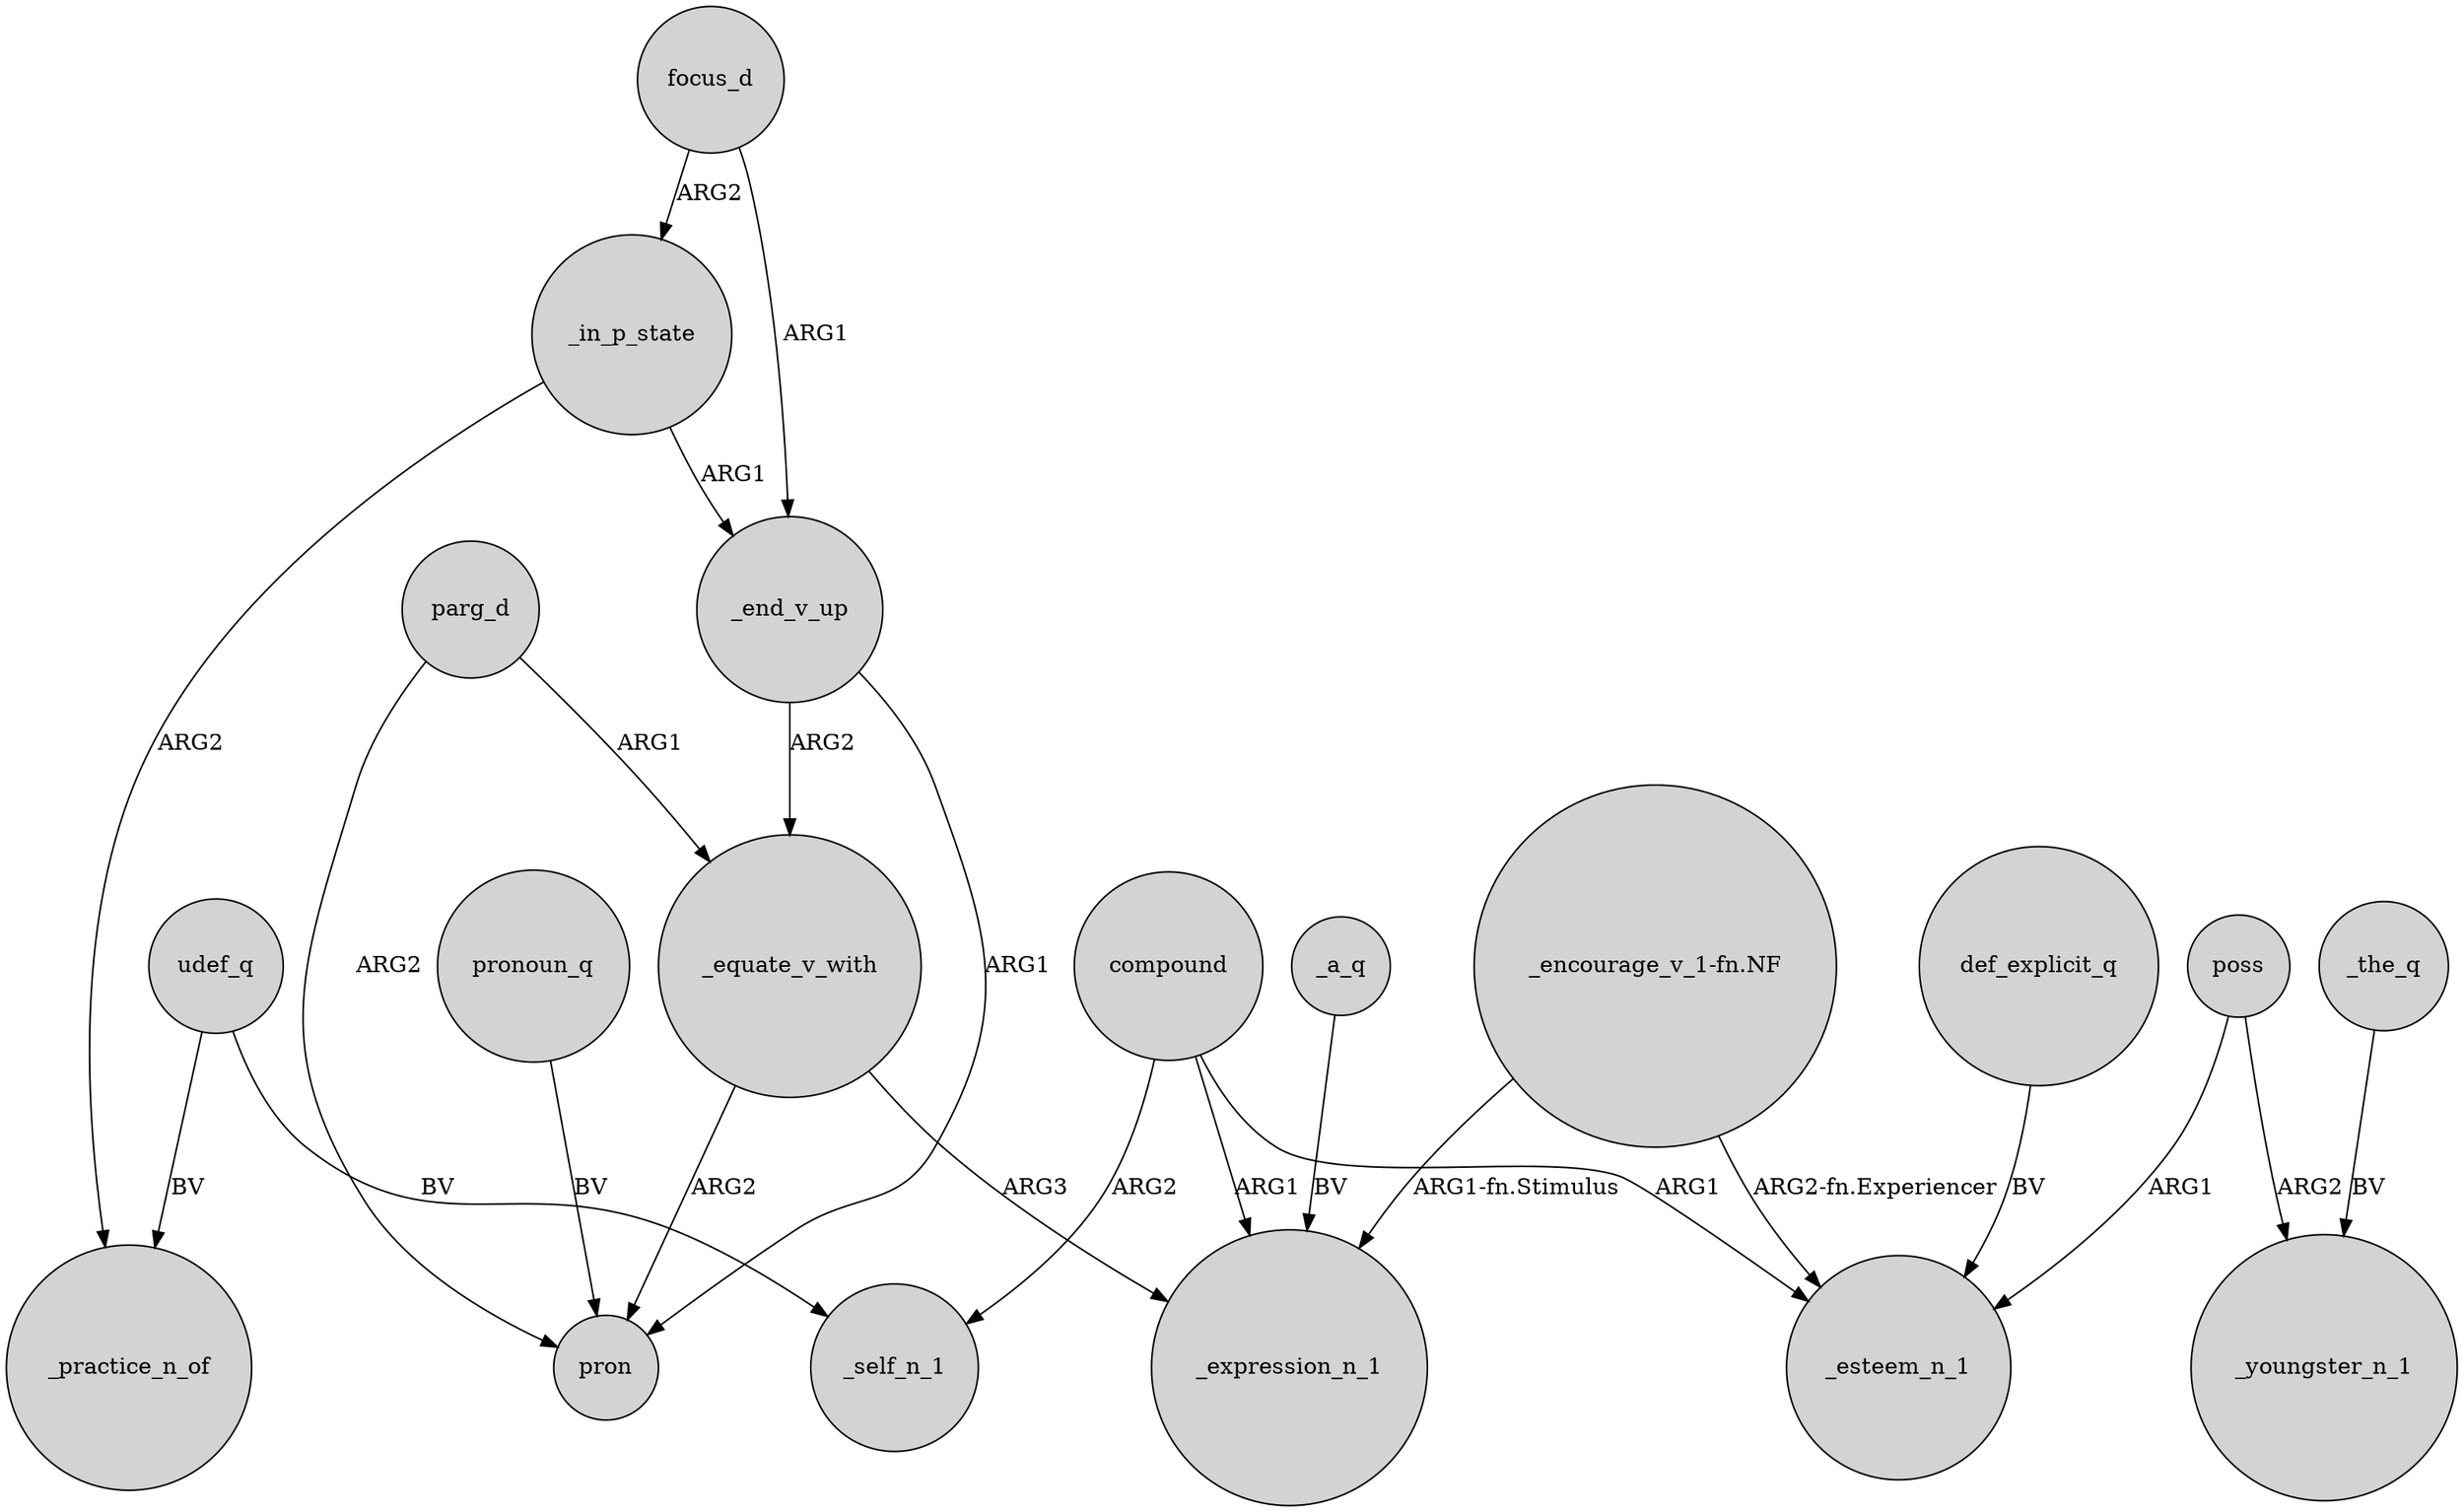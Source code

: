 digraph {
	node [shape=circle style=filled]
	parg_d -> _equate_v_with [label=ARG1]
	compound -> _esteem_n_1 [label=ARG1]
	poss -> _esteem_n_1 [label=ARG1]
	focus_d -> _end_v_up [label=ARG1]
	focus_d -> _in_p_state [label=ARG2]
	_the_q -> _youngster_n_1 [label=BV]
	"_encourage_v_1-fn.NF" -> _esteem_n_1 [label="ARG2-fn.Experiencer"]
	parg_d -> pron [label=ARG2]
	"_encourage_v_1-fn.NF" -> _expression_n_1 [label="ARG1-fn.Stimulus"]
	pronoun_q -> pron [label=BV]
	compound -> _expression_n_1 [label=ARG1]
	def_explicit_q -> _esteem_n_1 [label=BV]
	_end_v_up -> _equate_v_with [label=ARG2]
	_end_v_up -> pron [label=ARG1]
	udef_q -> _self_n_1 [label=BV]
	_in_p_state -> _end_v_up [label=ARG1]
	_equate_v_with -> _expression_n_1 [label=ARG3]
	compound -> _self_n_1 [label=ARG2]
	_equate_v_with -> pron [label=ARG2]
	_in_p_state -> _practice_n_of [label=ARG2]
	udef_q -> _practice_n_of [label=BV]
	poss -> _youngster_n_1 [label=ARG2]
	_a_q -> _expression_n_1 [label=BV]
}
